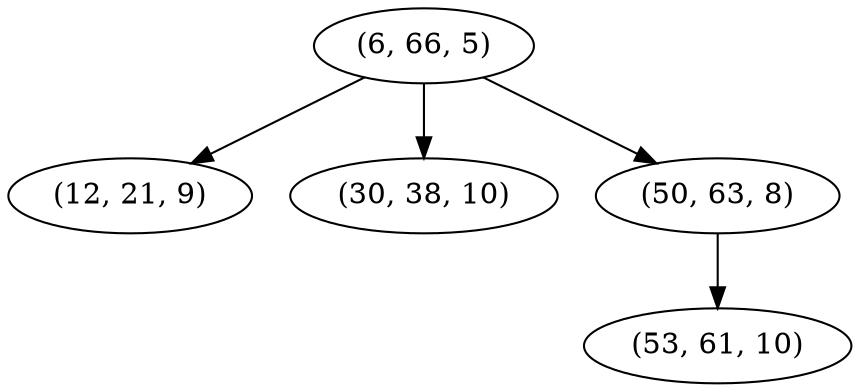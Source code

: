 digraph tree {
    "(6, 66, 5)";
    "(12, 21, 9)";
    "(30, 38, 10)";
    "(50, 63, 8)";
    "(53, 61, 10)";
    "(6, 66, 5)" -> "(12, 21, 9)";
    "(6, 66, 5)" -> "(30, 38, 10)";
    "(6, 66, 5)" -> "(50, 63, 8)";
    "(50, 63, 8)" -> "(53, 61, 10)";
}
